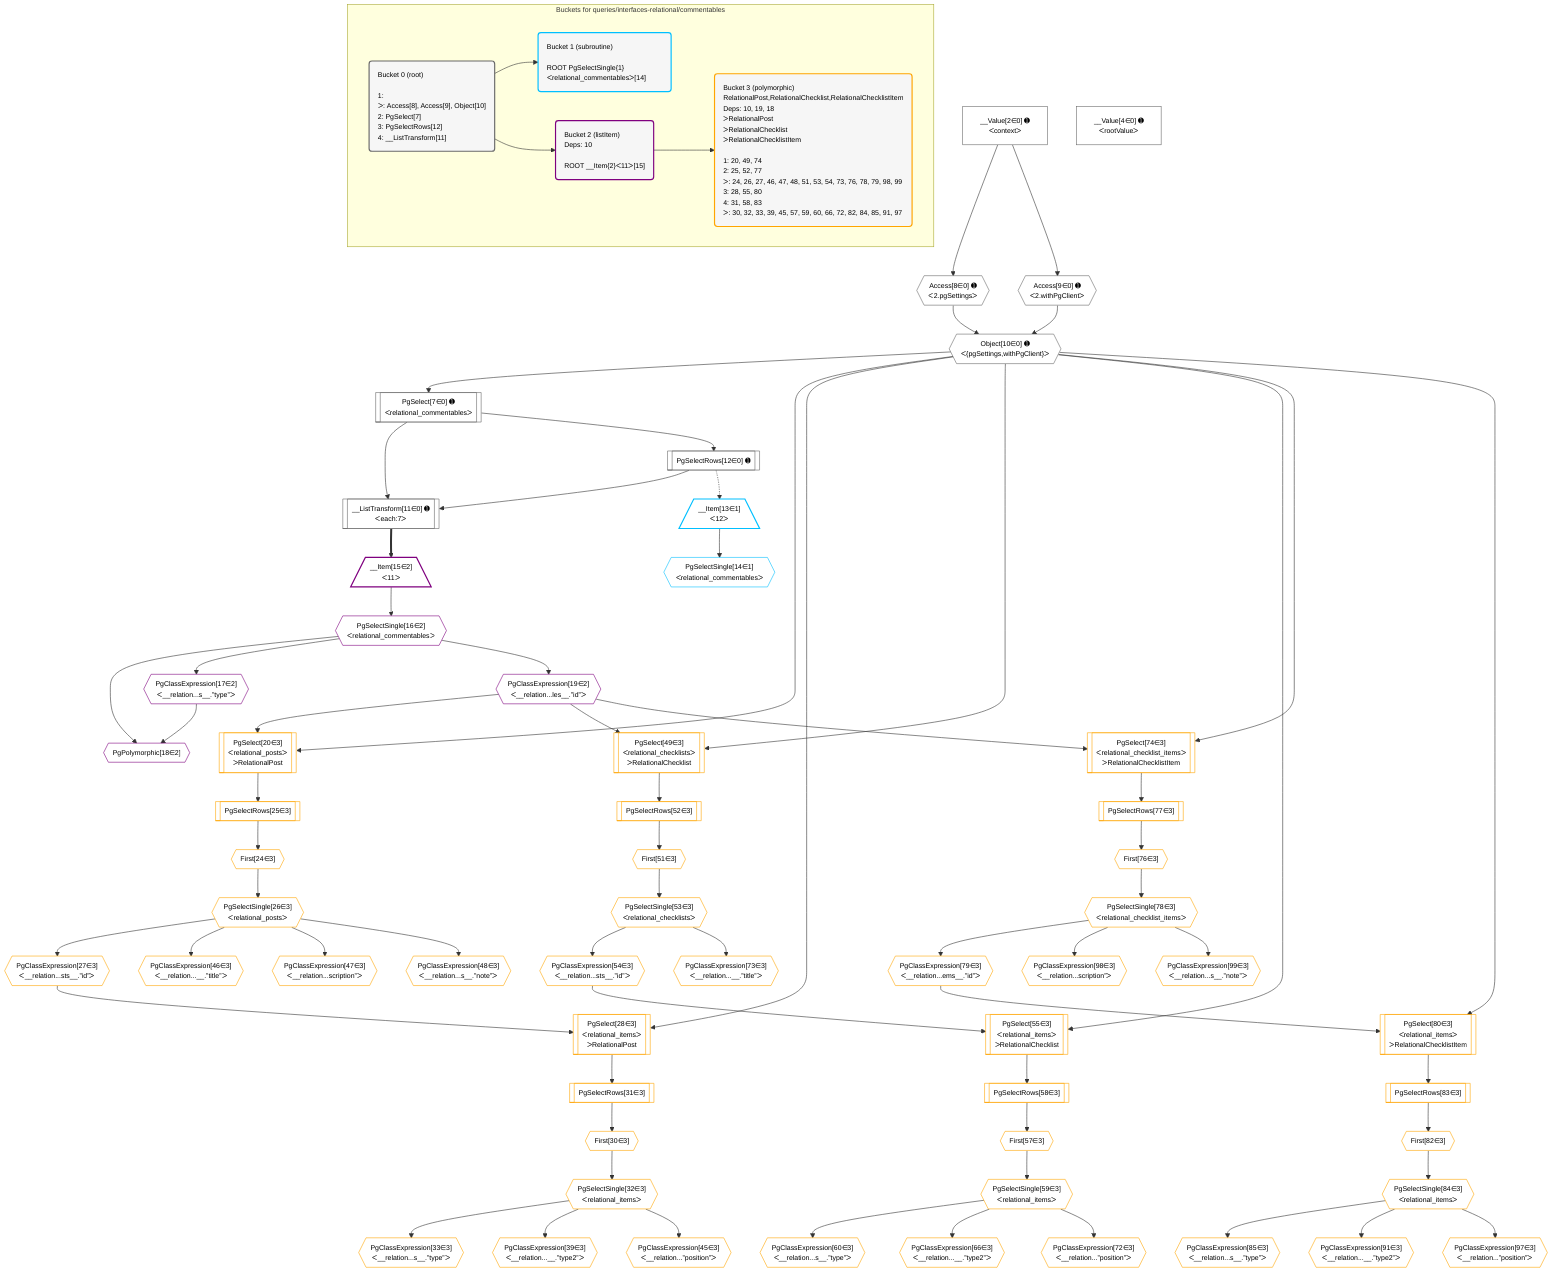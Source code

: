 %%{init: {'themeVariables': { 'fontSize': '12px'}}}%%
graph TD
    classDef path fill:#eee,stroke:#000,color:#000
    classDef plan fill:#fff,stroke-width:1px,color:#000
    classDef itemplan fill:#fff,stroke-width:2px,color:#000
    classDef unbatchedplan fill:#dff,stroke-width:1px,color:#000
    classDef sideeffectplan fill:#fcc,stroke-width:2px,color:#000
    classDef bucket fill:#f6f6f6,color:#000,stroke-width:2px,text-align:left


    %% plan dependencies
    Object10{{"Object[10∈0] ➊<br />ᐸ{pgSettings,withPgClient}ᐳ"}}:::plan
    Access8{{"Access[8∈0] ➊<br />ᐸ2.pgSettingsᐳ"}}:::plan
    Access9{{"Access[9∈0] ➊<br />ᐸ2.withPgClientᐳ"}}:::plan
    Access8 & Access9 --> Object10
    __ListTransform11[["__ListTransform[11∈0] ➊<br />ᐸeach:7ᐳ"]]:::plan
    PgSelectRows12[["PgSelectRows[12∈0] ➊"]]:::plan
    PgSelect7[["PgSelect[7∈0] ➊<br />ᐸrelational_commentablesᐳ"]]:::plan
    PgSelectRows12 & PgSelect7 --> __ListTransform11
    Object10 --> PgSelect7
    __Value2["__Value[2∈0] ➊<br />ᐸcontextᐳ"]:::plan
    __Value2 --> Access8
    __Value2 --> Access9
    PgSelect7 --> PgSelectRows12
    __Value4["__Value[4∈0] ➊<br />ᐸrootValueᐳ"]:::plan
    __Item13[/"__Item[13∈1]<br />ᐸ12ᐳ"\]:::itemplan
    PgSelectRows12 -.-> __Item13
    PgSelectSingle14{{"PgSelectSingle[14∈1]<br />ᐸrelational_commentablesᐳ"}}:::plan
    __Item13 --> PgSelectSingle14
    PgPolymorphic18{{"PgPolymorphic[18∈2]"}}:::plan
    PgSelectSingle16{{"PgSelectSingle[16∈2]<br />ᐸrelational_commentablesᐳ"}}:::plan
    PgClassExpression17{{"PgClassExpression[17∈2]<br />ᐸ__relation...s__.”type”ᐳ"}}:::plan
    PgSelectSingle16 & PgClassExpression17 --> PgPolymorphic18
    __Item15[/"__Item[15∈2]<br />ᐸ11ᐳ"\]:::itemplan
    __ListTransform11 ==> __Item15
    __Item15 --> PgSelectSingle16
    PgSelectSingle16 --> PgClassExpression17
    PgClassExpression19{{"PgClassExpression[19∈2]<br />ᐸ__relation...les__.”id”ᐳ"}}:::plan
    PgSelectSingle16 --> PgClassExpression19
    PgSelect20[["PgSelect[20∈3]<br />ᐸrelational_postsᐳ<br />ᐳRelationalPost"]]:::plan
    Object10 & PgClassExpression19 --> PgSelect20
    PgSelect28[["PgSelect[28∈3]<br />ᐸrelational_itemsᐳ<br />ᐳRelationalPost"]]:::plan
    PgClassExpression27{{"PgClassExpression[27∈3]<br />ᐸ__relation...sts__.”id”ᐳ"}}:::plan
    Object10 & PgClassExpression27 --> PgSelect28
    PgSelect49[["PgSelect[49∈3]<br />ᐸrelational_checklistsᐳ<br />ᐳRelationalChecklist"]]:::plan
    Object10 & PgClassExpression19 --> PgSelect49
    PgSelect55[["PgSelect[55∈3]<br />ᐸrelational_itemsᐳ<br />ᐳRelationalChecklist"]]:::plan
    PgClassExpression54{{"PgClassExpression[54∈3]<br />ᐸ__relation...sts__.”id”ᐳ"}}:::plan
    Object10 & PgClassExpression54 --> PgSelect55
    PgSelect74[["PgSelect[74∈3]<br />ᐸrelational_checklist_itemsᐳ<br />ᐳRelationalChecklistItem"]]:::plan
    Object10 & PgClassExpression19 --> PgSelect74
    PgSelect80[["PgSelect[80∈3]<br />ᐸrelational_itemsᐳ<br />ᐳRelationalChecklistItem"]]:::plan
    PgClassExpression79{{"PgClassExpression[79∈3]<br />ᐸ__relation...ems__.”id”ᐳ"}}:::plan
    Object10 & PgClassExpression79 --> PgSelect80
    First24{{"First[24∈3]"}}:::plan
    PgSelectRows25[["PgSelectRows[25∈3]"]]:::plan
    PgSelectRows25 --> First24
    PgSelect20 --> PgSelectRows25
    PgSelectSingle26{{"PgSelectSingle[26∈3]<br />ᐸrelational_postsᐳ"}}:::plan
    First24 --> PgSelectSingle26
    PgSelectSingle26 --> PgClassExpression27
    First30{{"First[30∈3]"}}:::plan
    PgSelectRows31[["PgSelectRows[31∈3]"]]:::plan
    PgSelectRows31 --> First30
    PgSelect28 --> PgSelectRows31
    PgSelectSingle32{{"PgSelectSingle[32∈3]<br />ᐸrelational_itemsᐳ"}}:::plan
    First30 --> PgSelectSingle32
    PgClassExpression33{{"PgClassExpression[33∈3]<br />ᐸ__relation...s__.”type”ᐳ"}}:::plan
    PgSelectSingle32 --> PgClassExpression33
    PgClassExpression39{{"PgClassExpression[39∈3]<br />ᐸ__relation...__.”type2”ᐳ"}}:::plan
    PgSelectSingle32 --> PgClassExpression39
    PgClassExpression45{{"PgClassExpression[45∈3]<br />ᐸ__relation...”position”ᐳ"}}:::plan
    PgSelectSingle32 --> PgClassExpression45
    PgClassExpression46{{"PgClassExpression[46∈3]<br />ᐸ__relation...__.”title”ᐳ"}}:::plan
    PgSelectSingle26 --> PgClassExpression46
    PgClassExpression47{{"PgClassExpression[47∈3]<br />ᐸ__relation...scription”ᐳ"}}:::plan
    PgSelectSingle26 --> PgClassExpression47
    PgClassExpression48{{"PgClassExpression[48∈3]<br />ᐸ__relation...s__.”note”ᐳ"}}:::plan
    PgSelectSingle26 --> PgClassExpression48
    First51{{"First[51∈3]"}}:::plan
    PgSelectRows52[["PgSelectRows[52∈3]"]]:::plan
    PgSelectRows52 --> First51
    PgSelect49 --> PgSelectRows52
    PgSelectSingle53{{"PgSelectSingle[53∈3]<br />ᐸrelational_checklistsᐳ"}}:::plan
    First51 --> PgSelectSingle53
    PgSelectSingle53 --> PgClassExpression54
    First57{{"First[57∈3]"}}:::plan
    PgSelectRows58[["PgSelectRows[58∈3]"]]:::plan
    PgSelectRows58 --> First57
    PgSelect55 --> PgSelectRows58
    PgSelectSingle59{{"PgSelectSingle[59∈3]<br />ᐸrelational_itemsᐳ"}}:::plan
    First57 --> PgSelectSingle59
    PgClassExpression60{{"PgClassExpression[60∈3]<br />ᐸ__relation...s__.”type”ᐳ"}}:::plan
    PgSelectSingle59 --> PgClassExpression60
    PgClassExpression66{{"PgClassExpression[66∈3]<br />ᐸ__relation...__.”type2”ᐳ"}}:::plan
    PgSelectSingle59 --> PgClassExpression66
    PgClassExpression72{{"PgClassExpression[72∈3]<br />ᐸ__relation...”position”ᐳ"}}:::plan
    PgSelectSingle59 --> PgClassExpression72
    PgClassExpression73{{"PgClassExpression[73∈3]<br />ᐸ__relation...__.”title”ᐳ"}}:::plan
    PgSelectSingle53 --> PgClassExpression73
    First76{{"First[76∈3]"}}:::plan
    PgSelectRows77[["PgSelectRows[77∈3]"]]:::plan
    PgSelectRows77 --> First76
    PgSelect74 --> PgSelectRows77
    PgSelectSingle78{{"PgSelectSingle[78∈3]<br />ᐸrelational_checklist_itemsᐳ"}}:::plan
    First76 --> PgSelectSingle78
    PgSelectSingle78 --> PgClassExpression79
    First82{{"First[82∈3]"}}:::plan
    PgSelectRows83[["PgSelectRows[83∈3]"]]:::plan
    PgSelectRows83 --> First82
    PgSelect80 --> PgSelectRows83
    PgSelectSingle84{{"PgSelectSingle[84∈3]<br />ᐸrelational_itemsᐳ"}}:::plan
    First82 --> PgSelectSingle84
    PgClassExpression85{{"PgClassExpression[85∈3]<br />ᐸ__relation...s__.”type”ᐳ"}}:::plan
    PgSelectSingle84 --> PgClassExpression85
    PgClassExpression91{{"PgClassExpression[91∈3]<br />ᐸ__relation...__.”type2”ᐳ"}}:::plan
    PgSelectSingle84 --> PgClassExpression91
    PgClassExpression97{{"PgClassExpression[97∈3]<br />ᐸ__relation...”position”ᐳ"}}:::plan
    PgSelectSingle84 --> PgClassExpression97
    PgClassExpression98{{"PgClassExpression[98∈3]<br />ᐸ__relation...scription”ᐳ"}}:::plan
    PgSelectSingle78 --> PgClassExpression98
    PgClassExpression99{{"PgClassExpression[99∈3]<br />ᐸ__relation...s__.”note”ᐳ"}}:::plan
    PgSelectSingle78 --> PgClassExpression99

    %% define steps

    subgraph "Buckets for queries/interfaces-relational/commentables"
    Bucket0("Bucket 0 (root)<br /><br />1: <br />ᐳ: Access[8], Access[9], Object[10]<br />2: PgSelect[7]<br />3: PgSelectRows[12]<br />4: __ListTransform[11]"):::bucket
    classDef bucket0 stroke:#696969
    class Bucket0,__Value2,__Value4,PgSelect7,Access8,Access9,Object10,__ListTransform11,PgSelectRows12 bucket0
    Bucket1("Bucket 1 (subroutine)<br /><br />ROOT PgSelectSingle{1}ᐸrelational_commentablesᐳ[14]"):::bucket
    classDef bucket1 stroke:#00bfff
    class Bucket1,__Item13,PgSelectSingle14 bucket1
    Bucket2("Bucket 2 (listItem)<br />Deps: 10<br /><br />ROOT __Item{2}ᐸ11ᐳ[15]"):::bucket
    classDef bucket2 stroke:#7f007f
    class Bucket2,__Item15,PgSelectSingle16,PgClassExpression17,PgPolymorphic18,PgClassExpression19 bucket2
    Bucket3("Bucket 3 (polymorphic)<br />RelationalPost,RelationalChecklist,RelationalChecklistItem<br />Deps: 10, 19, 18<br />ᐳRelationalPost<br />ᐳRelationalChecklist<br />ᐳRelationalChecklistItem<br /><br />1: 20, 49, 74<br />2: 25, 52, 77<br />ᐳ: 24, 26, 27, 46, 47, 48, 51, 53, 54, 73, 76, 78, 79, 98, 99<br />3: 28, 55, 80<br />4: 31, 58, 83<br />ᐳ: 30, 32, 33, 39, 45, 57, 59, 60, 66, 72, 82, 84, 85, 91, 97"):::bucket
    classDef bucket3 stroke:#ffa500
    class Bucket3,PgSelect20,First24,PgSelectRows25,PgSelectSingle26,PgClassExpression27,PgSelect28,First30,PgSelectRows31,PgSelectSingle32,PgClassExpression33,PgClassExpression39,PgClassExpression45,PgClassExpression46,PgClassExpression47,PgClassExpression48,PgSelect49,First51,PgSelectRows52,PgSelectSingle53,PgClassExpression54,PgSelect55,First57,PgSelectRows58,PgSelectSingle59,PgClassExpression60,PgClassExpression66,PgClassExpression72,PgClassExpression73,PgSelect74,First76,PgSelectRows77,PgSelectSingle78,PgClassExpression79,PgSelect80,First82,PgSelectRows83,PgSelectSingle84,PgClassExpression85,PgClassExpression91,PgClassExpression97,PgClassExpression98,PgClassExpression99 bucket3
    Bucket0 --> Bucket1 & Bucket2
    Bucket2 --> Bucket3
    end